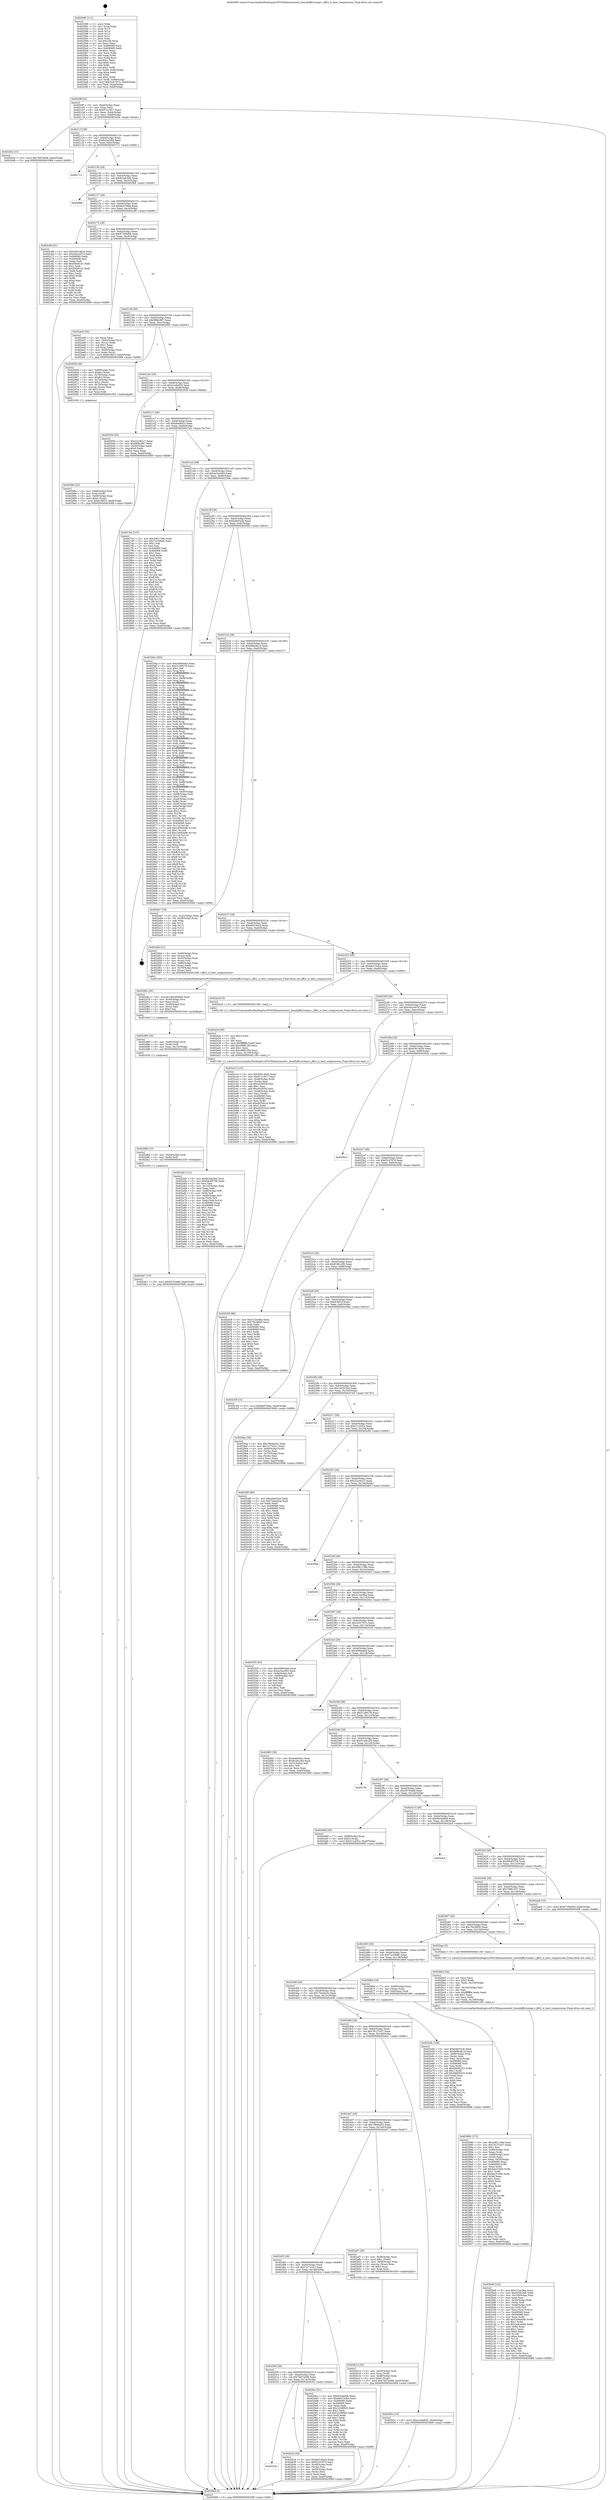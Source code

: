 digraph "0x402090" {
  label = "0x402090 (/mnt/c/Users/mathe/Desktop/tcc/POCII/binaries/extr_linuxfsjffs2compr.c_jffs2_is_best_compression_Final-ollvm.out::main(0))"
  labelloc = "t"
  node[shape=record]

  Entry [label="",width=0.3,height=0.3,shape=circle,fillcolor=black,style=filled]
  "0x4020ff" [label="{
     0x4020ff [32]\l
     | [instrs]\l
     &nbsp;&nbsp;0x4020ff \<+6\>: mov -0xa0(%rbp),%eax\l
     &nbsp;&nbsp;0x402105 \<+2\>: mov %eax,%ecx\l
     &nbsp;&nbsp;0x402107 \<+6\>: sub $0x871c3f17,%ecx\l
     &nbsp;&nbsp;0x40210d \<+6\>: mov %eax,-0xb4(%rbp)\l
     &nbsp;&nbsp;0x402113 \<+6\>: mov %ecx,-0xb8(%rbp)\l
     &nbsp;&nbsp;0x402119 \<+6\>: je 0000000000402d3e \<main+0xcae\>\l
  }"]
  "0x402d3e" [label="{
     0x402d3e [15]\l
     | [instrs]\l
     &nbsp;&nbsp;0x402d3e \<+10\>: movl $0x7b67a006,-0xa0(%rbp)\l
     &nbsp;&nbsp;0x402d48 \<+5\>: jmp 0000000000403068 \<main+0xfd8\>\l
  }"]
  "0x40211f" [label="{
     0x40211f [28]\l
     | [instrs]\l
     &nbsp;&nbsp;0x40211f \<+5\>: jmp 0000000000402124 \<main+0x94\>\l
     &nbsp;&nbsp;0x402124 \<+6\>: mov -0xb4(%rbp),%eax\l
     &nbsp;&nbsp;0x40212a \<+5\>: sub $0x8c2ec284,%eax\l
     &nbsp;&nbsp;0x40212f \<+6\>: mov %eax,-0xbc(%rbp)\l
     &nbsp;&nbsp;0x402135 \<+6\>: je 0000000000402711 \<main+0x681\>\l
  }"]
  Exit [label="",width=0.3,height=0.3,shape=circle,fillcolor=black,style=filled,peripheries=2]
  "0x402711" [label="{
     0x402711\l
  }", style=dashed]
  "0x40213b" [label="{
     0x40213b [28]\l
     | [instrs]\l
     &nbsp;&nbsp;0x40213b \<+5\>: jmp 0000000000402140 \<main+0xb0\>\l
     &nbsp;&nbsp;0x402140 \<+6\>: mov -0xb4(%rbp),%eax\l
     &nbsp;&nbsp;0x402146 \<+5\>: sub $0x8c5ab3d4,%eax\l
     &nbsp;&nbsp;0x40214b \<+6\>: mov %eax,-0xc0(%rbp)\l
     &nbsp;&nbsp;0x402151 \<+6\>: je 0000000000402f68 \<main+0xed8\>\l
  }"]
  "0x402da7" [label="{
     0x402da7 [15]\l
     | [instrs]\l
     &nbsp;&nbsp;0x402da7 \<+10\>: movl $0x56793e6f,-0xa0(%rbp)\l
     &nbsp;&nbsp;0x402db1 \<+5\>: jmp 0000000000403068 \<main+0xfd8\>\l
  }"]
  "0x402f68" [label="{
     0x402f68\l
  }", style=dashed]
  "0x402157" [label="{
     0x402157 [28]\l
     | [instrs]\l
     &nbsp;&nbsp;0x402157 \<+5\>: jmp 000000000040215c \<main+0xcc\>\l
     &nbsp;&nbsp;0x40215c \<+6\>: mov -0xb4(%rbp),%eax\l
     &nbsp;&nbsp;0x402162 \<+5\>: sub $0x8e970fda,%eax\l
     &nbsp;&nbsp;0x402167 \<+6\>: mov %eax,-0xc4(%rbp)\l
     &nbsp;&nbsp;0x40216d \<+6\>: je 0000000000402c68 \<main+0xbd8\>\l
  }"]
  "0x402d9b" [label="{
     0x402d9b [12]\l
     | [instrs]\l
     &nbsp;&nbsp;0x402d9b \<+4\>: mov -0x50(%rbp),%rdi\l
     &nbsp;&nbsp;0x402d9f \<+3\>: mov (%rdi),%rdi\l
     &nbsp;&nbsp;0x402da2 \<+5\>: call 0000000000401030 \<free@plt\>\l
     | [calls]\l
     &nbsp;&nbsp;0x401030 \{1\} (unknown)\l
  }"]
  "0x402c68" [label="{
     0x402c68 [91]\l
     | [instrs]\l
     &nbsp;&nbsp;0x402c68 \<+5\>: mov $0xd3614b34,%eax\l
     &nbsp;&nbsp;0x402c6d \<+5\>: mov $0xc6a1d47d,%ecx\l
     &nbsp;&nbsp;0x402c72 \<+7\>: mov 0x406060,%edx\l
     &nbsp;&nbsp;0x402c79 \<+7\>: mov 0x406068,%esi\l
     &nbsp;&nbsp;0x402c80 \<+2\>: mov %edx,%edi\l
     &nbsp;&nbsp;0x402c82 \<+6\>: add $0xf39a8141,%edi\l
     &nbsp;&nbsp;0x402c88 \<+3\>: sub $0x1,%edi\l
     &nbsp;&nbsp;0x402c8b \<+6\>: sub $0xf39a8141,%edi\l
     &nbsp;&nbsp;0x402c91 \<+3\>: imul %edi,%edx\l
     &nbsp;&nbsp;0x402c94 \<+3\>: and $0x1,%edx\l
     &nbsp;&nbsp;0x402c97 \<+3\>: cmp $0x0,%edx\l
     &nbsp;&nbsp;0x402c9a \<+4\>: sete %r8b\l
     &nbsp;&nbsp;0x402c9e \<+3\>: cmp $0xa,%esi\l
     &nbsp;&nbsp;0x402ca1 \<+4\>: setl %r9b\l
     &nbsp;&nbsp;0x402ca5 \<+3\>: mov %r8b,%r10b\l
     &nbsp;&nbsp;0x402ca8 \<+3\>: and %r9b,%r10b\l
     &nbsp;&nbsp;0x402cab \<+3\>: xor %r9b,%r8b\l
     &nbsp;&nbsp;0x402cae \<+3\>: or %r8b,%r10b\l
     &nbsp;&nbsp;0x402cb1 \<+4\>: test $0x1,%r10b\l
     &nbsp;&nbsp;0x402cb5 \<+3\>: cmovne %ecx,%eax\l
     &nbsp;&nbsp;0x402cb8 \<+6\>: mov %eax,-0xa0(%rbp)\l
     &nbsp;&nbsp;0x402cbe \<+5\>: jmp 0000000000403068 \<main+0xfd8\>\l
  }"]
  "0x402173" [label="{
     0x402173 [28]\l
     | [instrs]\l
     &nbsp;&nbsp;0x402173 \<+5\>: jmp 0000000000402178 \<main+0xe8\>\l
     &nbsp;&nbsp;0x402178 \<+6\>: mov -0xb4(%rbp),%eax\l
     &nbsp;&nbsp;0x40217e \<+5\>: sub $0x97358d56,%eax\l
     &nbsp;&nbsp;0x402183 \<+6\>: mov %eax,-0xc8(%rbp)\l
     &nbsp;&nbsp;0x402189 \<+6\>: je 0000000000402ad5 \<main+0xa45\>\l
  }"]
  "0x402d89" [label="{
     0x402d89 [18]\l
     | [instrs]\l
     &nbsp;&nbsp;0x402d89 \<+4\>: mov -0x68(%rbp),%rdi\l
     &nbsp;&nbsp;0x402d8d \<+3\>: mov (%rdi),%rdi\l
     &nbsp;&nbsp;0x402d90 \<+6\>: mov %eax,-0x15c(%rbp)\l
     &nbsp;&nbsp;0x402d96 \<+5\>: call 0000000000401030 \<free@plt\>\l
     | [calls]\l
     &nbsp;&nbsp;0x401030 \{1\} (unknown)\l
  }"]
  "0x402ad5" [label="{
     0x402ad5 [34]\l
     | [instrs]\l
     &nbsp;&nbsp;0x402ad5 \<+2\>: xor %eax,%eax\l
     &nbsp;&nbsp;0x402ad7 \<+4\>: mov -0x60(%rbp),%rcx\l
     &nbsp;&nbsp;0x402adb \<+2\>: mov (%rcx),%edx\l
     &nbsp;&nbsp;0x402add \<+3\>: sub $0x1,%eax\l
     &nbsp;&nbsp;0x402ae0 \<+2\>: sub %eax,%edx\l
     &nbsp;&nbsp;0x402ae2 \<+4\>: mov -0x60(%rbp),%rcx\l
     &nbsp;&nbsp;0x402ae6 \<+2\>: mov %edx,(%rcx)\l
     &nbsp;&nbsp;0x402ae8 \<+10\>: movl $0xfc3901f,-0xa0(%rbp)\l
     &nbsp;&nbsp;0x402af2 \<+5\>: jmp 0000000000403068 \<main+0xfd8\>\l
  }"]
  "0x40218f" [label="{
     0x40218f [28]\l
     | [instrs]\l
     &nbsp;&nbsp;0x40218f \<+5\>: jmp 0000000000402194 \<main+0x104\>\l
     &nbsp;&nbsp;0x402194 \<+6\>: mov -0xb4(%rbp),%eax\l
     &nbsp;&nbsp;0x40219a \<+5\>: sub $0x98fec987,%eax\l
     &nbsp;&nbsp;0x40219f \<+6\>: mov %eax,-0xcc(%rbp)\l
     &nbsp;&nbsp;0x4021a5 \<+6\>: je 0000000000402959 \<main+0x8c9\>\l
  }"]
  "0x402d6c" [label="{
     0x402d6c [29]\l
     | [instrs]\l
     &nbsp;&nbsp;0x402d6c \<+10\>: movabs $0x4040b6,%rdi\l
     &nbsp;&nbsp;0x402d76 \<+4\>: mov -0x40(%rbp),%rsi\l
     &nbsp;&nbsp;0x402d7a \<+2\>: mov %eax,(%rsi)\l
     &nbsp;&nbsp;0x402d7c \<+4\>: mov -0x40(%rbp),%rsi\l
     &nbsp;&nbsp;0x402d80 \<+2\>: mov (%rsi),%esi\l
     &nbsp;&nbsp;0x402d82 \<+2\>: mov $0x0,%al\l
     &nbsp;&nbsp;0x402d84 \<+5\>: call 0000000000401040 \<printf@plt\>\l
     | [calls]\l
     &nbsp;&nbsp;0x401040 \{1\} (unknown)\l
  }"]
  "0x402959" [label="{
     0x402959 [49]\l
     | [instrs]\l
     &nbsp;&nbsp;0x402959 \<+4\>: mov -0x80(%rbp),%rax\l
     &nbsp;&nbsp;0x40295d \<+6\>: movl $0x64,(%rax)\l
     &nbsp;&nbsp;0x402963 \<+4\>: mov -0x78(%rbp),%rax\l
     &nbsp;&nbsp;0x402967 \<+6\>: movl $0x64,(%rax)\l
     &nbsp;&nbsp;0x40296d \<+4\>: mov -0x70(%rbp),%rax\l
     &nbsp;&nbsp;0x402971 \<+6\>: movl $0x1,(%rax)\l
     &nbsp;&nbsp;0x402977 \<+4\>: mov -0x70(%rbp),%rax\l
     &nbsp;&nbsp;0x40297b \<+3\>: movslq (%rax),%rax\l
     &nbsp;&nbsp;0x40297e \<+4\>: shl $0x2,%rax\l
     &nbsp;&nbsp;0x402982 \<+3\>: mov %rax,%rdi\l
     &nbsp;&nbsp;0x402985 \<+5\>: call 0000000000401050 \<malloc@plt\>\l
     | [calls]\l
     &nbsp;&nbsp;0x401050 \{1\} (unknown)\l
  }"]
  "0x4021ab" [label="{
     0x4021ab [28]\l
     | [instrs]\l
     &nbsp;&nbsp;0x4021ab \<+5\>: jmp 00000000004021b0 \<main+0x120\>\l
     &nbsp;&nbsp;0x4021b0 \<+6\>: mov -0xb4(%rbp),%eax\l
     &nbsp;&nbsp;0x4021b6 \<+5\>: sub $0xa1a4a835,%eax\l
     &nbsp;&nbsp;0x4021bb \<+6\>: mov %eax,-0xd0(%rbp)\l
     &nbsp;&nbsp;0x4021c1 \<+6\>: je 000000000040293b \<main+0x8ab\>\l
  }"]
  "0x402bdf" [label="{
     0x402bdf [122]\l
     | [instrs]\l
     &nbsp;&nbsp;0x402bdf \<+5\>: mov $0x312ec9ba,%ecx\l
     &nbsp;&nbsp;0x402be4 \<+5\>: mov $0xf338c206,%edx\l
     &nbsp;&nbsp;0x402be9 \<+6\>: mov -0x158(%rbp),%esi\l
     &nbsp;&nbsp;0x402bef \<+3\>: imul %eax,%esi\l
     &nbsp;&nbsp;0x402bf2 \<+4\>: mov -0x50(%rbp),%rdi\l
     &nbsp;&nbsp;0x402bf6 \<+3\>: mov (%rdi),%rdi\l
     &nbsp;&nbsp;0x402bf9 \<+4\>: mov -0x48(%rbp),%r8\l
     &nbsp;&nbsp;0x402bfd \<+3\>: movslq (%r8),%r8\l
     &nbsp;&nbsp;0x402c00 \<+4\>: mov %esi,(%rdi,%r8,4)\l
     &nbsp;&nbsp;0x402c04 \<+7\>: mov 0x406060,%eax\l
     &nbsp;&nbsp;0x402c0b \<+7\>: mov 0x406068,%esi\l
     &nbsp;&nbsp;0x402c12 \<+3\>: mov %eax,%r9d\l
     &nbsp;&nbsp;0x402c15 \<+7\>: add $0x2e9ce040,%r9d\l
     &nbsp;&nbsp;0x402c1c \<+4\>: sub $0x1,%r9d\l
     &nbsp;&nbsp;0x402c20 \<+7\>: sub $0x2e9ce040,%r9d\l
     &nbsp;&nbsp;0x402c27 \<+4\>: imul %r9d,%eax\l
     &nbsp;&nbsp;0x402c2b \<+3\>: and $0x1,%eax\l
     &nbsp;&nbsp;0x402c2e \<+3\>: cmp $0x0,%eax\l
     &nbsp;&nbsp;0x402c31 \<+4\>: sete %r10b\l
     &nbsp;&nbsp;0x402c35 \<+3\>: cmp $0xa,%esi\l
     &nbsp;&nbsp;0x402c38 \<+4\>: setl %r11b\l
     &nbsp;&nbsp;0x402c3c \<+3\>: mov %r10b,%bl\l
     &nbsp;&nbsp;0x402c3f \<+3\>: and %r11b,%bl\l
     &nbsp;&nbsp;0x402c42 \<+3\>: xor %r11b,%r10b\l
     &nbsp;&nbsp;0x402c45 \<+3\>: or %r10b,%bl\l
     &nbsp;&nbsp;0x402c48 \<+3\>: test $0x1,%bl\l
     &nbsp;&nbsp;0x402c4b \<+3\>: cmovne %edx,%ecx\l
     &nbsp;&nbsp;0x402c4e \<+6\>: mov %ecx,-0xa0(%rbp)\l
     &nbsp;&nbsp;0x402c54 \<+5\>: jmp 0000000000403068 \<main+0xfd8\>\l
  }"]
  "0x40293b" [label="{
     0x40293b [30]\l
     | [instrs]\l
     &nbsp;&nbsp;0x40293b \<+5\>: mov $0x22a361c7,%eax\l
     &nbsp;&nbsp;0x402940 \<+5\>: mov $0x98fec987,%ecx\l
     &nbsp;&nbsp;0x402945 \<+3\>: mov -0x30(%rbp),%edx\l
     &nbsp;&nbsp;0x402948 \<+3\>: cmp $0x0,%edx\l
     &nbsp;&nbsp;0x40294b \<+3\>: cmove %ecx,%eax\l
     &nbsp;&nbsp;0x40294e \<+6\>: mov %eax,-0xa0(%rbp)\l
     &nbsp;&nbsp;0x402954 \<+5\>: jmp 0000000000403068 \<main+0xfd8\>\l
  }"]
  "0x4021c7" [label="{
     0x4021c7 [28]\l
     | [instrs]\l
     &nbsp;&nbsp;0x4021c7 \<+5\>: jmp 00000000004021cc \<main+0x13c\>\l
     &nbsp;&nbsp;0x4021cc \<+6\>: mov -0xb4(%rbp),%eax\l
     &nbsp;&nbsp;0x4021d2 \<+5\>: sub $0xabef442c,%eax\l
     &nbsp;&nbsp;0x4021d7 \<+6\>: mov %eax,-0xd4(%rbp)\l
     &nbsp;&nbsp;0x4021dd \<+6\>: je 00000000004027e4 \<main+0x754\>\l
  }"]
  "0x402bb3" [label="{
     0x402bb3 [44]\l
     | [instrs]\l
     &nbsp;&nbsp;0x402bb3 \<+2\>: xor %ecx,%ecx\l
     &nbsp;&nbsp;0x402bb5 \<+5\>: mov $0x2,%edx\l
     &nbsp;&nbsp;0x402bba \<+6\>: mov %edx,-0x154(%rbp)\l
     &nbsp;&nbsp;0x402bc0 \<+1\>: cltd\l
     &nbsp;&nbsp;0x402bc1 \<+6\>: mov -0x154(%rbp),%esi\l
     &nbsp;&nbsp;0x402bc7 \<+2\>: idiv %esi\l
     &nbsp;&nbsp;0x402bc9 \<+6\>: imul $0xfffffffe,%edx,%edx\l
     &nbsp;&nbsp;0x402bcf \<+3\>: sub $0x1,%ecx\l
     &nbsp;&nbsp;0x402bd2 \<+2\>: sub %ecx,%edx\l
     &nbsp;&nbsp;0x402bd4 \<+6\>: mov %edx,-0x158(%rbp)\l
     &nbsp;&nbsp;0x402bda \<+5\>: call 0000000000401160 \<next_i\>\l
     | [calls]\l
     &nbsp;&nbsp;0x401160 \{1\} (/mnt/c/Users/mathe/Desktop/tcc/POCII/binaries/extr_linuxfsjffs2compr.c_jffs2_is_best_compression_Final-ollvm.out::next_i)\l
  }"]
  "0x4027e4" [label="{
     0x4027e4 [137]\l
     | [instrs]\l
     &nbsp;&nbsp;0x4027e4 \<+5\>: mov $0x2981138e,%eax\l
     &nbsp;&nbsp;0x4027e9 \<+5\>: mov $0x72c55b8c,%ecx\l
     &nbsp;&nbsp;0x4027ee \<+2\>: mov $0x1,%dl\l
     &nbsp;&nbsp;0x4027f0 \<+2\>: xor %esi,%esi\l
     &nbsp;&nbsp;0x4027f2 \<+7\>: mov 0x406060,%edi\l
     &nbsp;&nbsp;0x4027f9 \<+8\>: mov 0x406068,%r8d\l
     &nbsp;&nbsp;0x402801 \<+3\>: sub $0x1,%esi\l
     &nbsp;&nbsp;0x402804 \<+3\>: mov %edi,%r9d\l
     &nbsp;&nbsp;0x402807 \<+3\>: add %esi,%r9d\l
     &nbsp;&nbsp;0x40280a \<+4\>: imul %r9d,%edi\l
     &nbsp;&nbsp;0x40280e \<+3\>: and $0x1,%edi\l
     &nbsp;&nbsp;0x402811 \<+3\>: cmp $0x0,%edi\l
     &nbsp;&nbsp;0x402814 \<+4\>: sete %r10b\l
     &nbsp;&nbsp;0x402818 \<+4\>: cmp $0xa,%r8d\l
     &nbsp;&nbsp;0x40281c \<+4\>: setl %r11b\l
     &nbsp;&nbsp;0x402820 \<+3\>: mov %r10b,%bl\l
     &nbsp;&nbsp;0x402823 \<+3\>: xor $0xff,%bl\l
     &nbsp;&nbsp;0x402826 \<+3\>: mov %r11b,%r14b\l
     &nbsp;&nbsp;0x402829 \<+4\>: xor $0xff,%r14b\l
     &nbsp;&nbsp;0x40282d \<+3\>: xor $0x1,%dl\l
     &nbsp;&nbsp;0x402830 \<+3\>: mov %bl,%r15b\l
     &nbsp;&nbsp;0x402833 \<+4\>: and $0xff,%r15b\l
     &nbsp;&nbsp;0x402837 \<+3\>: and %dl,%r10b\l
     &nbsp;&nbsp;0x40283a \<+3\>: mov %r14b,%r12b\l
     &nbsp;&nbsp;0x40283d \<+4\>: and $0xff,%r12b\l
     &nbsp;&nbsp;0x402841 \<+3\>: and %dl,%r11b\l
     &nbsp;&nbsp;0x402844 \<+3\>: or %r10b,%r15b\l
     &nbsp;&nbsp;0x402847 \<+3\>: or %r11b,%r12b\l
     &nbsp;&nbsp;0x40284a \<+3\>: xor %r12b,%r15b\l
     &nbsp;&nbsp;0x40284d \<+3\>: or %r14b,%bl\l
     &nbsp;&nbsp;0x402850 \<+3\>: xor $0xff,%bl\l
     &nbsp;&nbsp;0x402853 \<+3\>: or $0x1,%dl\l
     &nbsp;&nbsp;0x402856 \<+2\>: and %dl,%bl\l
     &nbsp;&nbsp;0x402858 \<+3\>: or %bl,%r15b\l
     &nbsp;&nbsp;0x40285b \<+4\>: test $0x1,%r15b\l
     &nbsp;&nbsp;0x40285f \<+3\>: cmovne %ecx,%eax\l
     &nbsp;&nbsp;0x402862 \<+6\>: mov %eax,-0xa0(%rbp)\l
     &nbsp;&nbsp;0x402868 \<+5\>: jmp 0000000000403068 \<main+0xfd8\>\l
  }"]
  "0x4021e3" [label="{
     0x4021e3 [28]\l
     | [instrs]\l
     &nbsp;&nbsp;0x4021e3 \<+5\>: jmp 00000000004021e8 \<main+0x158\>\l
     &nbsp;&nbsp;0x4021e8 \<+6\>: mov -0xb4(%rbp),%eax\l
     &nbsp;&nbsp;0x4021ee \<+5\>: sub $0xac5ac064,%eax\l
     &nbsp;&nbsp;0x4021f3 \<+6\>: mov %eax,-0xd8(%rbp)\l
     &nbsp;&nbsp;0x4021f9 \<+6\>: je 000000000040256a \<main+0x4da\>\l
  }"]
  "0x40252b" [label="{
     0x40252b\l
  }", style=dashed]
  "0x40256a" [label="{
     0x40256a [393]\l
     | [instrs]\l
     &nbsp;&nbsp;0x40256a \<+5\>: mov $0x4090eded,%eax\l
     &nbsp;&nbsp;0x40256f \<+5\>: mov $0x513f9178,%ecx\l
     &nbsp;&nbsp;0x402574 \<+2\>: mov $0x1,%dl\l
     &nbsp;&nbsp;0x402576 \<+3\>: mov %rsp,%rsi\l
     &nbsp;&nbsp;0x402579 \<+4\>: add $0xfffffffffffffff0,%rsi\l
     &nbsp;&nbsp;0x40257d \<+3\>: mov %rsi,%rsp\l
     &nbsp;&nbsp;0x402580 \<+7\>: mov %rsi,-0x98(%rbp)\l
     &nbsp;&nbsp;0x402587 \<+3\>: mov %rsp,%rsi\l
     &nbsp;&nbsp;0x40258a \<+4\>: add $0xfffffffffffffff0,%rsi\l
     &nbsp;&nbsp;0x40258e \<+3\>: mov %rsi,%rsp\l
     &nbsp;&nbsp;0x402591 \<+3\>: mov %rsp,%rdi\l
     &nbsp;&nbsp;0x402594 \<+4\>: add $0xfffffffffffffff0,%rdi\l
     &nbsp;&nbsp;0x402598 \<+3\>: mov %rdi,%rsp\l
     &nbsp;&nbsp;0x40259b \<+7\>: mov %rdi,-0x90(%rbp)\l
     &nbsp;&nbsp;0x4025a2 \<+3\>: mov %rsp,%rdi\l
     &nbsp;&nbsp;0x4025a5 \<+4\>: add $0xfffffffffffffff0,%rdi\l
     &nbsp;&nbsp;0x4025a9 \<+3\>: mov %rdi,%rsp\l
     &nbsp;&nbsp;0x4025ac \<+7\>: mov %rdi,-0x88(%rbp)\l
     &nbsp;&nbsp;0x4025b3 \<+3\>: mov %rsp,%rdi\l
     &nbsp;&nbsp;0x4025b6 \<+4\>: add $0xfffffffffffffff0,%rdi\l
     &nbsp;&nbsp;0x4025ba \<+3\>: mov %rdi,%rsp\l
     &nbsp;&nbsp;0x4025bd \<+4\>: mov %rdi,-0x80(%rbp)\l
     &nbsp;&nbsp;0x4025c1 \<+3\>: mov %rsp,%rdi\l
     &nbsp;&nbsp;0x4025c4 \<+4\>: add $0xfffffffffffffff0,%rdi\l
     &nbsp;&nbsp;0x4025c8 \<+3\>: mov %rdi,%rsp\l
     &nbsp;&nbsp;0x4025cb \<+4\>: mov %rdi,-0x78(%rbp)\l
     &nbsp;&nbsp;0x4025cf \<+3\>: mov %rsp,%rdi\l
     &nbsp;&nbsp;0x4025d2 \<+4\>: add $0xfffffffffffffff0,%rdi\l
     &nbsp;&nbsp;0x4025d6 \<+3\>: mov %rdi,%rsp\l
     &nbsp;&nbsp;0x4025d9 \<+4\>: mov %rdi,-0x70(%rbp)\l
     &nbsp;&nbsp;0x4025dd \<+3\>: mov %rsp,%rdi\l
     &nbsp;&nbsp;0x4025e0 \<+4\>: add $0xfffffffffffffff0,%rdi\l
     &nbsp;&nbsp;0x4025e4 \<+3\>: mov %rdi,%rsp\l
     &nbsp;&nbsp;0x4025e7 \<+4\>: mov %rdi,-0x68(%rbp)\l
     &nbsp;&nbsp;0x4025eb \<+3\>: mov %rsp,%rdi\l
     &nbsp;&nbsp;0x4025ee \<+4\>: add $0xfffffffffffffff0,%rdi\l
     &nbsp;&nbsp;0x4025f2 \<+3\>: mov %rdi,%rsp\l
     &nbsp;&nbsp;0x4025f5 \<+4\>: mov %rdi,-0x60(%rbp)\l
     &nbsp;&nbsp;0x4025f9 \<+3\>: mov %rsp,%rdi\l
     &nbsp;&nbsp;0x4025fc \<+4\>: add $0xfffffffffffffff0,%rdi\l
     &nbsp;&nbsp;0x402600 \<+3\>: mov %rdi,%rsp\l
     &nbsp;&nbsp;0x402603 \<+4\>: mov %rdi,-0x58(%rbp)\l
     &nbsp;&nbsp;0x402607 \<+3\>: mov %rsp,%rdi\l
     &nbsp;&nbsp;0x40260a \<+4\>: add $0xfffffffffffffff0,%rdi\l
     &nbsp;&nbsp;0x40260e \<+3\>: mov %rdi,%rsp\l
     &nbsp;&nbsp;0x402611 \<+4\>: mov %rdi,-0x50(%rbp)\l
     &nbsp;&nbsp;0x402615 \<+3\>: mov %rsp,%rdi\l
     &nbsp;&nbsp;0x402618 \<+4\>: add $0xfffffffffffffff0,%rdi\l
     &nbsp;&nbsp;0x40261c \<+3\>: mov %rdi,%rsp\l
     &nbsp;&nbsp;0x40261f \<+4\>: mov %rdi,-0x48(%rbp)\l
     &nbsp;&nbsp;0x402623 \<+3\>: mov %rsp,%rdi\l
     &nbsp;&nbsp;0x402626 \<+4\>: add $0xfffffffffffffff0,%rdi\l
     &nbsp;&nbsp;0x40262a \<+3\>: mov %rdi,%rsp\l
     &nbsp;&nbsp;0x40262d \<+4\>: mov %rdi,-0x40(%rbp)\l
     &nbsp;&nbsp;0x402631 \<+7\>: mov -0x98(%rbp),%rdi\l
     &nbsp;&nbsp;0x402638 \<+6\>: movl $0x0,(%rdi)\l
     &nbsp;&nbsp;0x40263e \<+7\>: mov -0xa4(%rbp),%r8d\l
     &nbsp;&nbsp;0x402645 \<+3\>: mov %r8d,(%rsi)\l
     &nbsp;&nbsp;0x402648 \<+7\>: mov -0x90(%rbp),%rdi\l
     &nbsp;&nbsp;0x40264f \<+7\>: mov -0xb0(%rbp),%r9\l
     &nbsp;&nbsp;0x402656 \<+3\>: mov %r9,(%rdi)\l
     &nbsp;&nbsp;0x402659 \<+3\>: cmpl $0x2,(%rsi)\l
     &nbsp;&nbsp;0x40265c \<+4\>: setne %r10b\l
     &nbsp;&nbsp;0x402660 \<+4\>: and $0x1,%r10b\l
     &nbsp;&nbsp;0x402664 \<+4\>: mov %r10b,-0x31(%rbp)\l
     &nbsp;&nbsp;0x402668 \<+8\>: mov 0x406060,%r11d\l
     &nbsp;&nbsp;0x402670 \<+7\>: mov 0x406068,%ebx\l
     &nbsp;&nbsp;0x402677 \<+3\>: mov %r11d,%r14d\l
     &nbsp;&nbsp;0x40267a \<+7\>: add $0x1d092b96,%r14d\l
     &nbsp;&nbsp;0x402681 \<+4\>: sub $0x1,%r14d\l
     &nbsp;&nbsp;0x402685 \<+7\>: sub $0x1d092b96,%r14d\l
     &nbsp;&nbsp;0x40268c \<+4\>: imul %r14d,%r11d\l
     &nbsp;&nbsp;0x402690 \<+4\>: and $0x1,%r11d\l
     &nbsp;&nbsp;0x402694 \<+4\>: cmp $0x0,%r11d\l
     &nbsp;&nbsp;0x402698 \<+4\>: sete %r10b\l
     &nbsp;&nbsp;0x40269c \<+3\>: cmp $0xa,%ebx\l
     &nbsp;&nbsp;0x40269f \<+4\>: setl %r15b\l
     &nbsp;&nbsp;0x4026a3 \<+3\>: mov %r10b,%r12b\l
     &nbsp;&nbsp;0x4026a6 \<+4\>: xor $0xff,%r12b\l
     &nbsp;&nbsp;0x4026aa \<+3\>: mov %r15b,%r13b\l
     &nbsp;&nbsp;0x4026ad \<+4\>: xor $0xff,%r13b\l
     &nbsp;&nbsp;0x4026b1 \<+3\>: xor $0x1,%dl\l
     &nbsp;&nbsp;0x4026b4 \<+3\>: mov %r12b,%sil\l
     &nbsp;&nbsp;0x4026b7 \<+4\>: and $0xff,%sil\l
     &nbsp;&nbsp;0x4026bb \<+3\>: and %dl,%r10b\l
     &nbsp;&nbsp;0x4026be \<+3\>: mov %r13b,%dil\l
     &nbsp;&nbsp;0x4026c1 \<+4\>: and $0xff,%dil\l
     &nbsp;&nbsp;0x4026c5 \<+3\>: and %dl,%r15b\l
     &nbsp;&nbsp;0x4026c8 \<+3\>: or %r10b,%sil\l
     &nbsp;&nbsp;0x4026cb \<+3\>: or %r15b,%dil\l
     &nbsp;&nbsp;0x4026ce \<+3\>: xor %dil,%sil\l
     &nbsp;&nbsp;0x4026d1 \<+3\>: or %r13b,%r12b\l
     &nbsp;&nbsp;0x4026d4 \<+4\>: xor $0xff,%r12b\l
     &nbsp;&nbsp;0x4026d8 \<+3\>: or $0x1,%dl\l
     &nbsp;&nbsp;0x4026db \<+3\>: and %dl,%r12b\l
     &nbsp;&nbsp;0x4026de \<+3\>: or %r12b,%sil\l
     &nbsp;&nbsp;0x4026e1 \<+4\>: test $0x1,%sil\l
     &nbsp;&nbsp;0x4026e5 \<+3\>: cmovne %ecx,%eax\l
     &nbsp;&nbsp;0x4026e8 \<+6\>: mov %eax,-0xa0(%rbp)\l
     &nbsp;&nbsp;0x4026ee \<+5\>: jmp 0000000000403068 \<main+0xfd8\>\l
  }"]
  "0x4021ff" [label="{
     0x4021ff [28]\l
     | [instrs]\l
     &nbsp;&nbsp;0x4021ff \<+5\>: jmp 0000000000402204 \<main+0x174\>\l
     &nbsp;&nbsp;0x402204 \<+6\>: mov -0xb4(%rbp),%eax\l
     &nbsp;&nbsp;0x40220a \<+5\>: sub $0xb4fe52cb,%eax\l
     &nbsp;&nbsp;0x40220f \<+6\>: mov %eax,-0xdc(%rbp)\l
     &nbsp;&nbsp;0x402215 \<+6\>: je 0000000000403050 \<main+0xfc0\>\l
  }"]
  "0x402b34" [label="{
     0x402b34 [36]\l
     | [instrs]\l
     &nbsp;&nbsp;0x402b34 \<+5\>: mov $0xb9319a2d,%eax\l
     &nbsp;&nbsp;0x402b39 \<+5\>: mov $0xf224787d,%ecx\l
     &nbsp;&nbsp;0x402b3e \<+4\>: mov -0x48(%rbp),%rdx\l
     &nbsp;&nbsp;0x402b42 \<+2\>: mov (%rdx),%esi\l
     &nbsp;&nbsp;0x402b44 \<+4\>: mov -0x58(%rbp),%rdx\l
     &nbsp;&nbsp;0x402b48 \<+2\>: cmp (%rdx),%esi\l
     &nbsp;&nbsp;0x402b4a \<+3\>: cmovl %ecx,%eax\l
     &nbsp;&nbsp;0x402b4d \<+6\>: mov %eax,-0xa0(%rbp)\l
     &nbsp;&nbsp;0x402b53 \<+5\>: jmp 0000000000403068 \<main+0xfd8\>\l
  }"]
  "0x403050" [label="{
     0x403050\l
  }", style=dashed]
  "0x40221b" [label="{
     0x40221b [28]\l
     | [instrs]\l
     &nbsp;&nbsp;0x40221b \<+5\>: jmp 0000000000402220 \<main+0x190\>\l
     &nbsp;&nbsp;0x402220 \<+6\>: mov -0xb4(%rbp),%eax\l
     &nbsp;&nbsp;0x402226 \<+5\>: sub $0xb68e4b14,%eax\l
     &nbsp;&nbsp;0x40222b \<+6\>: mov %eax,-0xe0(%rbp)\l
     &nbsp;&nbsp;0x402231 \<+6\>: je 0000000000402eb7 \<main+0xe27\>\l
  }"]
  "0x402b14" [label="{
     0x402b14 [32]\l
     | [instrs]\l
     &nbsp;&nbsp;0x402b14 \<+4\>: mov -0x50(%rbp),%rdi\l
     &nbsp;&nbsp;0x402b18 \<+3\>: mov %rax,(%rdi)\l
     &nbsp;&nbsp;0x402b1b \<+4\>: mov -0x48(%rbp),%rax\l
     &nbsp;&nbsp;0x402b1f \<+6\>: movl $0x0,(%rax)\l
     &nbsp;&nbsp;0x402b25 \<+10\>: movl $0x7b67a006,-0xa0(%rbp)\l
     &nbsp;&nbsp;0x402b2f \<+5\>: jmp 0000000000403068 \<main+0xfd8\>\l
  }"]
  "0x402eb7" [label="{
     0x402eb7 [18]\l
     | [instrs]\l
     &nbsp;&nbsp;0x402eb7 \<+3\>: mov -0x2c(%rbp),%eax\l
     &nbsp;&nbsp;0x402eba \<+4\>: lea -0x28(%rbp),%rsp\l
     &nbsp;&nbsp;0x402ebe \<+1\>: pop %rbx\l
     &nbsp;&nbsp;0x402ebf \<+2\>: pop %r12\l
     &nbsp;&nbsp;0x402ec1 \<+2\>: pop %r13\l
     &nbsp;&nbsp;0x402ec3 \<+2\>: pop %r14\l
     &nbsp;&nbsp;0x402ec5 \<+2\>: pop %r15\l
     &nbsp;&nbsp;0x402ec7 \<+1\>: pop %rbp\l
     &nbsp;&nbsp;0x402ec8 \<+1\>: ret\l
  }"]
  "0x402237" [label="{
     0x402237 [28]\l
     | [instrs]\l
     &nbsp;&nbsp;0x402237 \<+5\>: jmp 000000000040223c \<main+0x1ac\>\l
     &nbsp;&nbsp;0x40223c \<+6\>: mov -0xb4(%rbp),%eax\l
     &nbsp;&nbsp;0x402242 \<+5\>: sub $0xb9319a2d,%eax\l
     &nbsp;&nbsp;0x402247 \<+6\>: mov %eax,-0xe4(%rbp)\l
     &nbsp;&nbsp;0x40224d \<+6\>: je 0000000000402d4d \<main+0xcbd\>\l
  }"]
  "0x402a56" [label="{
     0x402a56 [112]\l
     | [instrs]\l
     &nbsp;&nbsp;0x402a56 \<+5\>: mov $0x8c5ab3d4,%ecx\l
     &nbsp;&nbsp;0x402a5b \<+5\>: mov $0x68c85758,%edx\l
     &nbsp;&nbsp;0x402a60 \<+2\>: xor %esi,%esi\l
     &nbsp;&nbsp;0x402a62 \<+6\>: mov -0x150(%rbp),%edi\l
     &nbsp;&nbsp;0x402a68 \<+3\>: imul %eax,%edi\l
     &nbsp;&nbsp;0x402a6b \<+4\>: mov -0x68(%rbp),%r8\l
     &nbsp;&nbsp;0x402a6f \<+3\>: mov (%r8),%r8\l
     &nbsp;&nbsp;0x402a72 \<+4\>: mov -0x60(%rbp),%r9\l
     &nbsp;&nbsp;0x402a76 \<+3\>: movslq (%r9),%r9\l
     &nbsp;&nbsp;0x402a79 \<+4\>: mov %edi,(%r8,%r9,4)\l
     &nbsp;&nbsp;0x402a7d \<+7\>: mov 0x406060,%eax\l
     &nbsp;&nbsp;0x402a84 \<+7\>: mov 0x406068,%edi\l
     &nbsp;&nbsp;0x402a8b \<+3\>: sub $0x1,%esi\l
     &nbsp;&nbsp;0x402a8e \<+3\>: mov %eax,%r10d\l
     &nbsp;&nbsp;0x402a91 \<+3\>: add %esi,%r10d\l
     &nbsp;&nbsp;0x402a94 \<+4\>: imul %r10d,%eax\l
     &nbsp;&nbsp;0x402a98 \<+3\>: and $0x1,%eax\l
     &nbsp;&nbsp;0x402a9b \<+3\>: cmp $0x0,%eax\l
     &nbsp;&nbsp;0x402a9e \<+4\>: sete %r11b\l
     &nbsp;&nbsp;0x402aa2 \<+3\>: cmp $0xa,%edi\l
     &nbsp;&nbsp;0x402aa5 \<+3\>: setl %bl\l
     &nbsp;&nbsp;0x402aa8 \<+3\>: mov %r11b,%r14b\l
     &nbsp;&nbsp;0x402aab \<+3\>: and %bl,%r14b\l
     &nbsp;&nbsp;0x402aae \<+3\>: xor %bl,%r11b\l
     &nbsp;&nbsp;0x402ab1 \<+3\>: or %r11b,%r14b\l
     &nbsp;&nbsp;0x402ab4 \<+4\>: test $0x1,%r14b\l
     &nbsp;&nbsp;0x402ab8 \<+3\>: cmovne %edx,%ecx\l
     &nbsp;&nbsp;0x402abb \<+6\>: mov %ecx,-0xa0(%rbp)\l
     &nbsp;&nbsp;0x402ac1 \<+5\>: jmp 0000000000403068 \<main+0xfd8\>\l
  }"]
  "0x402d4d" [label="{
     0x402d4d [31]\l
     | [instrs]\l
     &nbsp;&nbsp;0x402d4d \<+4\>: mov -0x68(%rbp),%rax\l
     &nbsp;&nbsp;0x402d51 \<+3\>: mov (%rax),%rdi\l
     &nbsp;&nbsp;0x402d54 \<+4\>: mov -0x50(%rbp),%rax\l
     &nbsp;&nbsp;0x402d58 \<+3\>: mov (%rax),%rsi\l
     &nbsp;&nbsp;0x402d5b \<+4\>: mov -0x80(%rbp),%rax\l
     &nbsp;&nbsp;0x402d5f \<+2\>: mov (%rax),%edx\l
     &nbsp;&nbsp;0x402d61 \<+4\>: mov -0x78(%rbp),%rax\l
     &nbsp;&nbsp;0x402d65 \<+2\>: mov (%rax),%ecx\l
     &nbsp;&nbsp;0x402d67 \<+5\>: call 0000000000401400 \<jffs2_is_best_compression\>\l
     | [calls]\l
     &nbsp;&nbsp;0x401400 \{1\} (/mnt/c/Users/mathe/Desktop/tcc/POCII/binaries/extr_linuxfsjffs2compr.c_jffs2_is_best_compression_Final-ollvm.out::jffs2_is_best_compression)\l
  }"]
  "0x402253" [label="{
     0x402253 [28]\l
     | [instrs]\l
     &nbsp;&nbsp;0x402253 \<+5\>: jmp 0000000000402258 \<main+0x1c8\>\l
     &nbsp;&nbsp;0x402258 \<+6\>: mov -0xb4(%rbp),%eax\l
     &nbsp;&nbsp;0x40225e \<+5\>: sub $0xbb3152ba,%eax\l
     &nbsp;&nbsp;0x402263 \<+6\>: mov %eax,-0xe8(%rbp)\l
     &nbsp;&nbsp;0x402269 \<+6\>: je 0000000000402a29 \<main+0x999\>\l
  }"]
  "0x402a2e" [label="{
     0x402a2e [40]\l
     | [instrs]\l
     &nbsp;&nbsp;0x402a2e \<+5\>: mov $0x2,%ecx\l
     &nbsp;&nbsp;0x402a33 \<+1\>: cltd\l
     &nbsp;&nbsp;0x402a34 \<+2\>: idiv %ecx\l
     &nbsp;&nbsp;0x402a36 \<+6\>: imul $0xfffffffe,%edx,%ecx\l
     &nbsp;&nbsp;0x402a3c \<+6\>: add $0xe98812fd,%ecx\l
     &nbsp;&nbsp;0x402a42 \<+3\>: add $0x1,%ecx\l
     &nbsp;&nbsp;0x402a45 \<+6\>: sub $0xe98812fd,%ecx\l
     &nbsp;&nbsp;0x402a4b \<+6\>: mov %ecx,-0x150(%rbp)\l
     &nbsp;&nbsp;0x402a51 \<+5\>: call 0000000000401160 \<next_i\>\l
     | [calls]\l
     &nbsp;&nbsp;0x401160 \{1\} (/mnt/c/Users/mathe/Desktop/tcc/POCII/binaries/extr_linuxfsjffs2compr.c_jffs2_is_best_compression_Final-ollvm.out::next_i)\l
  }"]
  "0x402a29" [label="{
     0x402a29 [5]\l
     | [instrs]\l
     &nbsp;&nbsp;0x402a29 \<+5\>: call 0000000000401160 \<next_i\>\l
     | [calls]\l
     &nbsp;&nbsp;0x401160 \{1\} (/mnt/c/Users/mathe/Desktop/tcc/POCII/binaries/extr_linuxfsjffs2compr.c_jffs2_is_best_compression_Final-ollvm.out::next_i)\l
  }"]
  "0x40226f" [label="{
     0x40226f [28]\l
     | [instrs]\l
     &nbsp;&nbsp;0x40226f \<+5\>: jmp 0000000000402274 \<main+0x1e4\>\l
     &nbsp;&nbsp;0x402274 \<+6\>: mov -0xb4(%rbp),%eax\l
     &nbsp;&nbsp;0x40227a \<+5\>: sub $0xc6a1d47d,%eax\l
     &nbsp;&nbsp;0x40227f \<+6\>: mov %eax,-0xec(%rbp)\l
     &nbsp;&nbsp;0x402285 \<+6\>: je 0000000000402cc3 \<main+0xc33\>\l
  }"]
  "0x40250f" [label="{
     0x40250f [28]\l
     | [instrs]\l
     &nbsp;&nbsp;0x40250f \<+5\>: jmp 0000000000402514 \<main+0x484\>\l
     &nbsp;&nbsp;0x402514 \<+6\>: mov -0xb4(%rbp),%eax\l
     &nbsp;&nbsp;0x40251a \<+5\>: sub $0x7b67a006,%eax\l
     &nbsp;&nbsp;0x40251f \<+6\>: mov %eax,-0x14c(%rbp)\l
     &nbsp;&nbsp;0x402525 \<+6\>: je 0000000000402b34 \<main+0xaa4\>\l
  }"]
  "0x402cc3" [label="{
     0x402cc3 [123]\l
     | [instrs]\l
     &nbsp;&nbsp;0x402cc3 \<+5\>: mov $0xd3614b34,%eax\l
     &nbsp;&nbsp;0x402cc8 \<+5\>: mov $0x871c3f17,%ecx\l
     &nbsp;&nbsp;0x402ccd \<+4\>: mov -0x48(%rbp),%rdx\l
     &nbsp;&nbsp;0x402cd1 \<+2\>: mov (%rdx),%esi\l
     &nbsp;&nbsp;0x402cd3 \<+6\>: sub $0xe0c95f3f,%esi\l
     &nbsp;&nbsp;0x402cd9 \<+3\>: add $0x1,%esi\l
     &nbsp;&nbsp;0x402cdc \<+6\>: add $0xe0c95f3f,%esi\l
     &nbsp;&nbsp;0x402ce2 \<+4\>: mov -0x48(%rbp),%rdx\l
     &nbsp;&nbsp;0x402ce6 \<+2\>: mov %esi,(%rdx)\l
     &nbsp;&nbsp;0x402ce8 \<+7\>: mov 0x406060,%esi\l
     &nbsp;&nbsp;0x402cef \<+7\>: mov 0x406068,%edi\l
     &nbsp;&nbsp;0x402cf6 \<+3\>: mov %esi,%r8d\l
     &nbsp;&nbsp;0x402cf9 \<+7\>: add $0xe9254cc4,%r8d\l
     &nbsp;&nbsp;0x402d00 \<+4\>: sub $0x1,%r8d\l
     &nbsp;&nbsp;0x402d04 \<+7\>: sub $0xe9254cc4,%r8d\l
     &nbsp;&nbsp;0x402d0b \<+4\>: imul %r8d,%esi\l
     &nbsp;&nbsp;0x402d0f \<+3\>: and $0x1,%esi\l
     &nbsp;&nbsp;0x402d12 \<+3\>: cmp $0x0,%esi\l
     &nbsp;&nbsp;0x402d15 \<+4\>: sete %r9b\l
     &nbsp;&nbsp;0x402d19 \<+3\>: cmp $0xa,%edi\l
     &nbsp;&nbsp;0x402d1c \<+4\>: setl %r10b\l
     &nbsp;&nbsp;0x402d20 \<+3\>: mov %r9b,%r11b\l
     &nbsp;&nbsp;0x402d23 \<+3\>: and %r10b,%r11b\l
     &nbsp;&nbsp;0x402d26 \<+3\>: xor %r10b,%r9b\l
     &nbsp;&nbsp;0x402d29 \<+3\>: or %r9b,%r11b\l
     &nbsp;&nbsp;0x402d2c \<+4\>: test $0x1,%r11b\l
     &nbsp;&nbsp;0x402d30 \<+3\>: cmovne %ecx,%eax\l
     &nbsp;&nbsp;0x402d33 \<+6\>: mov %eax,-0xa0(%rbp)\l
     &nbsp;&nbsp;0x402d39 \<+5\>: jmp 0000000000403068 \<main+0xfd8\>\l
  }"]
  "0x40228b" [label="{
     0x40228b [28]\l
     | [instrs]\l
     &nbsp;&nbsp;0x40228b \<+5\>: jmp 0000000000402290 \<main+0x200\>\l
     &nbsp;&nbsp;0x402290 \<+6\>: mov -0xb4(%rbp),%eax\l
     &nbsp;&nbsp;0x402296 \<+5\>: sub $0xd3614b34,%eax\l
     &nbsp;&nbsp;0x40229b \<+6\>: mov %eax,-0xf0(%rbp)\l
     &nbsp;&nbsp;0x4022a1 \<+6\>: je 000000000040302e \<main+0xf9e\>\l
  }"]
  "0x4029ce" [label="{
     0x4029ce [91]\l
     | [instrs]\l
     &nbsp;&nbsp;0x4029ce \<+5\>: mov $0x8c5ab3d4,%eax\l
     &nbsp;&nbsp;0x4029d3 \<+5\>: mov $0xbb3152ba,%ecx\l
     &nbsp;&nbsp;0x4029d8 \<+7\>: mov 0x406060,%edx\l
     &nbsp;&nbsp;0x4029df \<+7\>: mov 0x406068,%esi\l
     &nbsp;&nbsp;0x4029e6 \<+2\>: mov %edx,%edi\l
     &nbsp;&nbsp;0x4029e8 \<+6\>: add $0x232f85b5,%edi\l
     &nbsp;&nbsp;0x4029ee \<+3\>: sub $0x1,%edi\l
     &nbsp;&nbsp;0x4029f1 \<+6\>: sub $0x232f85b5,%edi\l
     &nbsp;&nbsp;0x4029f7 \<+3\>: imul %edi,%edx\l
     &nbsp;&nbsp;0x4029fa \<+3\>: and $0x1,%edx\l
     &nbsp;&nbsp;0x4029fd \<+3\>: cmp $0x0,%edx\l
     &nbsp;&nbsp;0x402a00 \<+4\>: sete %r8b\l
     &nbsp;&nbsp;0x402a04 \<+3\>: cmp $0xa,%esi\l
     &nbsp;&nbsp;0x402a07 \<+4\>: setl %r9b\l
     &nbsp;&nbsp;0x402a0b \<+3\>: mov %r8b,%r10b\l
     &nbsp;&nbsp;0x402a0e \<+3\>: and %r9b,%r10b\l
     &nbsp;&nbsp;0x402a11 \<+3\>: xor %r9b,%r8b\l
     &nbsp;&nbsp;0x402a14 \<+3\>: or %r8b,%r10b\l
     &nbsp;&nbsp;0x402a17 \<+4\>: test $0x1,%r10b\l
     &nbsp;&nbsp;0x402a1b \<+3\>: cmovne %ecx,%eax\l
     &nbsp;&nbsp;0x402a1e \<+6\>: mov %eax,-0xa0(%rbp)\l
     &nbsp;&nbsp;0x402a24 \<+5\>: jmp 0000000000403068 \<main+0xfd8\>\l
  }"]
  "0x40302e" [label="{
     0x40302e\l
  }", style=dashed]
  "0x4022a7" [label="{
     0x4022a7 [28]\l
     | [instrs]\l
     &nbsp;&nbsp;0x4022a7 \<+5\>: jmp 00000000004022ac \<main+0x21c\>\l
     &nbsp;&nbsp;0x4022ac \<+6\>: mov -0xb4(%rbp),%eax\l
     &nbsp;&nbsp;0x4022b2 \<+5\>: sub $0xf224787d,%eax\l
     &nbsp;&nbsp;0x4022b7 \<+6\>: mov %eax,-0xf4(%rbp)\l
     &nbsp;&nbsp;0x4022bd \<+6\>: je 0000000000402b58 \<main+0xac8\>\l
  }"]
  "0x4024f3" [label="{
     0x4024f3 [28]\l
     | [instrs]\l
     &nbsp;&nbsp;0x4024f3 \<+5\>: jmp 00000000004024f8 \<main+0x468\>\l
     &nbsp;&nbsp;0x4024f8 \<+6\>: mov -0xb4(%rbp),%eax\l
     &nbsp;&nbsp;0x4024fe \<+5\>: sub $0x7a77e31c,%eax\l
     &nbsp;&nbsp;0x402503 \<+6\>: mov %eax,-0x148(%rbp)\l
     &nbsp;&nbsp;0x402509 \<+6\>: je 00000000004029ce \<main+0x93e\>\l
  }"]
  "0x402b58" [label="{
     0x402b58 [86]\l
     | [instrs]\l
     &nbsp;&nbsp;0x402b58 \<+5\>: mov $0x312ec9ba,%eax\l
     &nbsp;&nbsp;0x402b5d \<+5\>: mov $0x70a38fd5,%ecx\l
     &nbsp;&nbsp;0x402b62 \<+2\>: xor %edx,%edx\l
     &nbsp;&nbsp;0x402b64 \<+7\>: mov 0x406060,%esi\l
     &nbsp;&nbsp;0x402b6b \<+7\>: mov 0x406068,%edi\l
     &nbsp;&nbsp;0x402b72 \<+3\>: sub $0x1,%edx\l
     &nbsp;&nbsp;0x402b75 \<+3\>: mov %esi,%r8d\l
     &nbsp;&nbsp;0x402b78 \<+3\>: add %edx,%r8d\l
     &nbsp;&nbsp;0x402b7b \<+4\>: imul %r8d,%esi\l
     &nbsp;&nbsp;0x402b7f \<+3\>: and $0x1,%esi\l
     &nbsp;&nbsp;0x402b82 \<+3\>: cmp $0x0,%esi\l
     &nbsp;&nbsp;0x402b85 \<+4\>: sete %r9b\l
     &nbsp;&nbsp;0x402b89 \<+3\>: cmp $0xa,%edi\l
     &nbsp;&nbsp;0x402b8c \<+4\>: setl %r10b\l
     &nbsp;&nbsp;0x402b90 \<+3\>: mov %r9b,%r11b\l
     &nbsp;&nbsp;0x402b93 \<+3\>: and %r10b,%r11b\l
     &nbsp;&nbsp;0x402b96 \<+3\>: xor %r10b,%r9b\l
     &nbsp;&nbsp;0x402b99 \<+3\>: or %r9b,%r11b\l
     &nbsp;&nbsp;0x402b9c \<+4\>: test $0x1,%r11b\l
     &nbsp;&nbsp;0x402ba0 \<+3\>: cmovne %ecx,%eax\l
     &nbsp;&nbsp;0x402ba3 \<+6\>: mov %eax,-0xa0(%rbp)\l
     &nbsp;&nbsp;0x402ba9 \<+5\>: jmp 0000000000403068 \<main+0xfd8\>\l
  }"]
  "0x4022c3" [label="{
     0x4022c3 [28]\l
     | [instrs]\l
     &nbsp;&nbsp;0x4022c3 \<+5\>: jmp 00000000004022c8 \<main+0x238\>\l
     &nbsp;&nbsp;0x4022c8 \<+6\>: mov -0xb4(%rbp),%eax\l
     &nbsp;&nbsp;0x4022ce \<+5\>: sub $0xf338c206,%eax\l
     &nbsp;&nbsp;0x4022d3 \<+6\>: mov %eax,-0xf8(%rbp)\l
     &nbsp;&nbsp;0x4022d9 \<+6\>: je 0000000000402c59 \<main+0xbc9\>\l
  }"]
  "0x402af7" [label="{
     0x402af7 [29]\l
     | [instrs]\l
     &nbsp;&nbsp;0x402af7 \<+4\>: mov -0x58(%rbp),%rax\l
     &nbsp;&nbsp;0x402afb \<+6\>: movl $0x1,(%rax)\l
     &nbsp;&nbsp;0x402b01 \<+4\>: mov -0x58(%rbp),%rax\l
     &nbsp;&nbsp;0x402b05 \<+3\>: movslq (%rax),%rax\l
     &nbsp;&nbsp;0x402b08 \<+4\>: shl $0x2,%rax\l
     &nbsp;&nbsp;0x402b0c \<+3\>: mov %rax,%rdi\l
     &nbsp;&nbsp;0x402b0f \<+5\>: call 0000000000401050 \<malloc@plt\>\l
     | [calls]\l
     &nbsp;&nbsp;0x401050 \{1\} (unknown)\l
  }"]
  "0x402c59" [label="{
     0x402c59 [15]\l
     | [instrs]\l
     &nbsp;&nbsp;0x402c59 \<+10\>: movl $0x8e970fda,-0xa0(%rbp)\l
     &nbsp;&nbsp;0x402c63 \<+5\>: jmp 0000000000403068 \<main+0xfd8\>\l
  }"]
  "0x4022df" [label="{
     0x4022df [28]\l
     | [instrs]\l
     &nbsp;&nbsp;0x4022df \<+5\>: jmp 00000000004022e4 \<main+0x254\>\l
     &nbsp;&nbsp;0x4022e4 \<+6\>: mov -0xb4(%rbp),%eax\l
     &nbsp;&nbsp;0x4022ea \<+5\>: sub $0xfc3901f,%eax\l
     &nbsp;&nbsp;0x4022ef \<+6\>: mov %eax,-0xfc(%rbp)\l
     &nbsp;&nbsp;0x4022f5 \<+6\>: je 00000000004029aa \<main+0x91a\>\l
  }"]
  "0x40298a" [label="{
     0x40298a [32]\l
     | [instrs]\l
     &nbsp;&nbsp;0x40298a \<+4\>: mov -0x68(%rbp),%rdi\l
     &nbsp;&nbsp;0x40298e \<+3\>: mov %rax,(%rdi)\l
     &nbsp;&nbsp;0x402991 \<+4\>: mov -0x60(%rbp),%rax\l
     &nbsp;&nbsp;0x402995 \<+6\>: movl $0x0,(%rax)\l
     &nbsp;&nbsp;0x40299b \<+10\>: movl $0xfc3901f,-0xa0(%rbp)\l
     &nbsp;&nbsp;0x4029a5 \<+5\>: jmp 0000000000403068 \<main+0xfd8\>\l
  }"]
  "0x4029aa" [label="{
     0x4029aa [36]\l
     | [instrs]\l
     &nbsp;&nbsp;0x4029aa \<+5\>: mov $0x7984ba52,%eax\l
     &nbsp;&nbsp;0x4029af \<+5\>: mov $0x7a77e31c,%ecx\l
     &nbsp;&nbsp;0x4029b4 \<+4\>: mov -0x60(%rbp),%rdx\l
     &nbsp;&nbsp;0x4029b8 \<+2\>: mov (%rdx),%esi\l
     &nbsp;&nbsp;0x4029ba \<+4\>: mov -0x70(%rbp),%rdx\l
     &nbsp;&nbsp;0x4029be \<+2\>: cmp (%rdx),%esi\l
     &nbsp;&nbsp;0x4029c0 \<+3\>: cmovl %ecx,%eax\l
     &nbsp;&nbsp;0x4029c3 \<+6\>: mov %eax,-0xa0(%rbp)\l
     &nbsp;&nbsp;0x4029c9 \<+5\>: jmp 0000000000403068 \<main+0xfd8\>\l
  }"]
  "0x4022fb" [label="{
     0x4022fb [28]\l
     | [instrs]\l
     &nbsp;&nbsp;0x4022fb \<+5\>: jmp 0000000000402300 \<main+0x270\>\l
     &nbsp;&nbsp;0x402300 \<+6\>: mov -0xb4(%rbp),%eax\l
     &nbsp;&nbsp;0x402306 \<+5\>: sub $0x1e05516d,%eax\l
     &nbsp;&nbsp;0x40230b \<+6\>: mov %eax,-0x100(%rbp)\l
     &nbsp;&nbsp;0x402311 \<+6\>: je 00000000004027d5 \<main+0x745\>\l
  }"]
  "0x4024d7" [label="{
     0x4024d7 [28]\l
     | [instrs]\l
     &nbsp;&nbsp;0x4024d7 \<+5\>: jmp 00000000004024dc \<main+0x44c\>\l
     &nbsp;&nbsp;0x4024dc \<+6\>: mov -0xb4(%rbp),%eax\l
     &nbsp;&nbsp;0x4024e2 \<+5\>: sub $0x7984ba52,%eax\l
     &nbsp;&nbsp;0x4024e7 \<+6\>: mov %eax,-0x144(%rbp)\l
     &nbsp;&nbsp;0x4024ed \<+6\>: je 0000000000402af7 \<main+0xa67\>\l
  }"]
  "0x4027d5" [label="{
     0x4027d5\l
  }", style=dashed]
  "0x402317" [label="{
     0x402317 [28]\l
     | [instrs]\l
     &nbsp;&nbsp;0x402317 \<+5\>: jmp 000000000040231c \<main+0x28c\>\l
     &nbsp;&nbsp;0x40231c \<+6\>: mov -0xb4(%rbp),%eax\l
     &nbsp;&nbsp;0x402322 \<+5\>: sub $0x211dcf1a,%eax\l
     &nbsp;&nbsp;0x402327 \<+6\>: mov %eax,-0x104(%rbp)\l
     &nbsp;&nbsp;0x40232d \<+6\>: je 0000000000402df5 \<main+0xd65\>\l
  }"]
  "0x40292c" [label="{
     0x40292c [15]\l
     | [instrs]\l
     &nbsp;&nbsp;0x40292c \<+10\>: movl $0xa1a4a835,-0xa0(%rbp)\l
     &nbsp;&nbsp;0x402936 \<+5\>: jmp 0000000000403068 \<main+0xfd8\>\l
  }"]
  "0x402df5" [label="{
     0x402df5 [86]\l
     | [instrs]\l
     &nbsp;&nbsp;0x402df5 \<+5\>: mov $0xb4fe52cb,%eax\l
     &nbsp;&nbsp;0x402dfa \<+5\>: mov $0x75eede3a,%ecx\l
     &nbsp;&nbsp;0x402dff \<+2\>: xor %edx,%edx\l
     &nbsp;&nbsp;0x402e01 \<+7\>: mov 0x406060,%esi\l
     &nbsp;&nbsp;0x402e08 \<+7\>: mov 0x406068,%edi\l
     &nbsp;&nbsp;0x402e0f \<+3\>: sub $0x1,%edx\l
     &nbsp;&nbsp;0x402e12 \<+3\>: mov %esi,%r8d\l
     &nbsp;&nbsp;0x402e15 \<+3\>: add %edx,%r8d\l
     &nbsp;&nbsp;0x402e18 \<+4\>: imul %r8d,%esi\l
     &nbsp;&nbsp;0x402e1c \<+3\>: and $0x1,%esi\l
     &nbsp;&nbsp;0x402e1f \<+3\>: cmp $0x0,%esi\l
     &nbsp;&nbsp;0x402e22 \<+4\>: sete %r9b\l
     &nbsp;&nbsp;0x402e26 \<+3\>: cmp $0xa,%edi\l
     &nbsp;&nbsp;0x402e29 \<+4\>: setl %r10b\l
     &nbsp;&nbsp;0x402e2d \<+3\>: mov %r9b,%r11b\l
     &nbsp;&nbsp;0x402e30 \<+3\>: and %r10b,%r11b\l
     &nbsp;&nbsp;0x402e33 \<+3\>: xor %r10b,%r9b\l
     &nbsp;&nbsp;0x402e36 \<+3\>: or %r9b,%r11b\l
     &nbsp;&nbsp;0x402e39 \<+4\>: test $0x1,%r11b\l
     &nbsp;&nbsp;0x402e3d \<+3\>: cmovne %ecx,%eax\l
     &nbsp;&nbsp;0x402e40 \<+6\>: mov %eax,-0xa0(%rbp)\l
     &nbsp;&nbsp;0x402e46 \<+5\>: jmp 0000000000403068 \<main+0xfd8\>\l
  }"]
  "0x402333" [label="{
     0x402333 [28]\l
     | [instrs]\l
     &nbsp;&nbsp;0x402333 \<+5\>: jmp 0000000000402338 \<main+0x2a8\>\l
     &nbsp;&nbsp;0x402338 \<+6\>: mov -0xb4(%rbp),%eax\l
     &nbsp;&nbsp;0x40233e \<+5\>: sub $0x22a361c7,%eax\l
     &nbsp;&nbsp;0x402343 \<+6\>: mov %eax,-0x108(%rbp)\l
     &nbsp;&nbsp;0x402349 \<+6\>: je 0000000000402db6 \<main+0xd26\>\l
  }"]
  "0x4024bb" [label="{
     0x4024bb [28]\l
     | [instrs]\l
     &nbsp;&nbsp;0x4024bb \<+5\>: jmp 00000000004024c0 \<main+0x430\>\l
     &nbsp;&nbsp;0x4024c0 \<+6\>: mov -0xb4(%rbp),%eax\l
     &nbsp;&nbsp;0x4024c6 \<+5\>: sub $0x76127e57,%eax\l
     &nbsp;&nbsp;0x4024cb \<+6\>: mov %eax,-0x140(%rbp)\l
     &nbsp;&nbsp;0x4024d1 \<+6\>: je 000000000040292c \<main+0x89c\>\l
  }"]
  "0x402db6" [label="{
     0x402db6\l
  }", style=dashed]
  "0x40234f" [label="{
     0x40234f [28]\l
     | [instrs]\l
     &nbsp;&nbsp;0x40234f \<+5\>: jmp 0000000000402354 \<main+0x2c4\>\l
     &nbsp;&nbsp;0x402354 \<+6\>: mov -0xb4(%rbp),%eax\l
     &nbsp;&nbsp;0x40235a \<+5\>: sub $0x2981138e,%eax\l
     &nbsp;&nbsp;0x40235f \<+6\>: mov %eax,-0x10c(%rbp)\l
     &nbsp;&nbsp;0x402365 \<+6\>: je 0000000000402f2f \<main+0xe9f\>\l
  }"]
  "0x402e4b" [label="{
     0x402e4b [108]\l
     | [instrs]\l
     &nbsp;&nbsp;0x402e4b \<+5\>: mov $0xb4fe52cb,%eax\l
     &nbsp;&nbsp;0x402e50 \<+5\>: mov $0xb68e4b14,%ecx\l
     &nbsp;&nbsp;0x402e55 \<+7\>: mov -0x98(%rbp),%rdx\l
     &nbsp;&nbsp;0x402e5c \<+2\>: mov (%rdx),%esi\l
     &nbsp;&nbsp;0x402e5e \<+3\>: mov %esi,-0x2c(%rbp)\l
     &nbsp;&nbsp;0x402e61 \<+7\>: mov 0x406060,%esi\l
     &nbsp;&nbsp;0x402e68 \<+7\>: mov 0x406068,%edi\l
     &nbsp;&nbsp;0x402e6f \<+3\>: mov %esi,%r8d\l
     &nbsp;&nbsp;0x402e72 \<+7\>: sub $0x66830253,%r8d\l
     &nbsp;&nbsp;0x402e79 \<+4\>: sub $0x1,%r8d\l
     &nbsp;&nbsp;0x402e7d \<+7\>: add $0x66830253,%r8d\l
     &nbsp;&nbsp;0x402e84 \<+4\>: imul %r8d,%esi\l
     &nbsp;&nbsp;0x402e88 \<+3\>: and $0x1,%esi\l
     &nbsp;&nbsp;0x402e8b \<+3\>: cmp $0x0,%esi\l
     &nbsp;&nbsp;0x402e8e \<+4\>: sete %r9b\l
     &nbsp;&nbsp;0x402e92 \<+3\>: cmp $0xa,%edi\l
     &nbsp;&nbsp;0x402e95 \<+4\>: setl %r10b\l
     &nbsp;&nbsp;0x402e99 \<+3\>: mov %r9b,%r11b\l
     &nbsp;&nbsp;0x402e9c \<+3\>: and %r10b,%r11b\l
     &nbsp;&nbsp;0x402e9f \<+3\>: xor %r10b,%r9b\l
     &nbsp;&nbsp;0x402ea2 \<+3\>: or %r9b,%r11b\l
     &nbsp;&nbsp;0x402ea5 \<+4\>: test $0x1,%r11b\l
     &nbsp;&nbsp;0x402ea9 \<+3\>: cmovne %ecx,%eax\l
     &nbsp;&nbsp;0x402eac \<+6\>: mov %eax,-0xa0(%rbp)\l
     &nbsp;&nbsp;0x402eb2 \<+5\>: jmp 0000000000403068 \<main+0xfd8\>\l
  }"]
  "0x402f2f" [label="{
     0x402f2f\l
  }", style=dashed]
  "0x40236b" [label="{
     0x40236b [28]\l
     | [instrs]\l
     &nbsp;&nbsp;0x40236b \<+5\>: jmp 0000000000402370 \<main+0x2e0\>\l
     &nbsp;&nbsp;0x402370 \<+6\>: mov -0xb4(%rbp),%eax\l
     &nbsp;&nbsp;0x402376 \<+5\>: sub $0x312ec9ba,%eax\l
     &nbsp;&nbsp;0x40237b \<+6\>: mov %eax,-0x110(%rbp)\l
     &nbsp;&nbsp;0x402381 \<+6\>: je 0000000000402fcb \<main+0xf3b\>\l
  }"]
  "0x402880" [label="{
     0x402880 [172]\l
     | [instrs]\l
     &nbsp;&nbsp;0x402880 \<+5\>: mov $0x2981138e,%ecx\l
     &nbsp;&nbsp;0x402885 \<+5\>: mov $0x76127e57,%edx\l
     &nbsp;&nbsp;0x40288a \<+3\>: mov $0x1,%sil\l
     &nbsp;&nbsp;0x40288d \<+7\>: mov -0x88(%rbp),%rdi\l
     &nbsp;&nbsp;0x402894 \<+2\>: mov %eax,(%rdi)\l
     &nbsp;&nbsp;0x402896 \<+7\>: mov -0x88(%rbp),%rdi\l
     &nbsp;&nbsp;0x40289d \<+2\>: mov (%rdi),%eax\l
     &nbsp;&nbsp;0x40289f \<+3\>: mov %eax,-0x30(%rbp)\l
     &nbsp;&nbsp;0x4028a2 \<+7\>: mov 0x406060,%eax\l
     &nbsp;&nbsp;0x4028a9 \<+8\>: mov 0x406068,%r8d\l
     &nbsp;&nbsp;0x4028b1 \<+3\>: mov %eax,%r9d\l
     &nbsp;&nbsp;0x4028b4 \<+7\>: add $0x6ee3160b,%r9d\l
     &nbsp;&nbsp;0x4028bb \<+4\>: sub $0x1,%r9d\l
     &nbsp;&nbsp;0x4028bf \<+7\>: sub $0x6ee3160b,%r9d\l
     &nbsp;&nbsp;0x4028c6 \<+4\>: imul %r9d,%eax\l
     &nbsp;&nbsp;0x4028ca \<+3\>: and $0x1,%eax\l
     &nbsp;&nbsp;0x4028cd \<+3\>: cmp $0x0,%eax\l
     &nbsp;&nbsp;0x4028d0 \<+4\>: sete %r10b\l
     &nbsp;&nbsp;0x4028d4 \<+4\>: cmp $0xa,%r8d\l
     &nbsp;&nbsp;0x4028d8 \<+4\>: setl %r11b\l
     &nbsp;&nbsp;0x4028dc \<+3\>: mov %r10b,%bl\l
     &nbsp;&nbsp;0x4028df \<+3\>: xor $0xff,%bl\l
     &nbsp;&nbsp;0x4028e2 \<+3\>: mov %r11b,%r14b\l
     &nbsp;&nbsp;0x4028e5 \<+4\>: xor $0xff,%r14b\l
     &nbsp;&nbsp;0x4028e9 \<+4\>: xor $0x0,%sil\l
     &nbsp;&nbsp;0x4028ed \<+3\>: mov %bl,%r15b\l
     &nbsp;&nbsp;0x4028f0 \<+4\>: and $0x0,%r15b\l
     &nbsp;&nbsp;0x4028f4 \<+3\>: and %sil,%r10b\l
     &nbsp;&nbsp;0x4028f7 \<+3\>: mov %r14b,%r12b\l
     &nbsp;&nbsp;0x4028fa \<+4\>: and $0x0,%r12b\l
     &nbsp;&nbsp;0x4028fe \<+3\>: and %sil,%r11b\l
     &nbsp;&nbsp;0x402901 \<+3\>: or %r10b,%r15b\l
     &nbsp;&nbsp;0x402904 \<+3\>: or %r11b,%r12b\l
     &nbsp;&nbsp;0x402907 \<+3\>: xor %r12b,%r15b\l
     &nbsp;&nbsp;0x40290a \<+3\>: or %r14b,%bl\l
     &nbsp;&nbsp;0x40290d \<+3\>: xor $0xff,%bl\l
     &nbsp;&nbsp;0x402910 \<+4\>: or $0x0,%sil\l
     &nbsp;&nbsp;0x402914 \<+3\>: and %sil,%bl\l
     &nbsp;&nbsp;0x402917 \<+3\>: or %bl,%r15b\l
     &nbsp;&nbsp;0x40291a \<+4\>: test $0x1,%r15b\l
     &nbsp;&nbsp;0x40291e \<+3\>: cmovne %edx,%ecx\l
     &nbsp;&nbsp;0x402921 \<+6\>: mov %ecx,-0xa0(%rbp)\l
     &nbsp;&nbsp;0x402927 \<+5\>: jmp 0000000000403068 \<main+0xfd8\>\l
  }"]
  "0x402fcb" [label="{
     0x402fcb\l
  }", style=dashed]
  "0x402387" [label="{
     0x402387 [28]\l
     | [instrs]\l
     &nbsp;&nbsp;0x402387 \<+5\>: jmp 000000000040238c \<main+0x2fc\>\l
     &nbsp;&nbsp;0x40238c \<+6\>: mov -0xb4(%rbp),%eax\l
     &nbsp;&nbsp;0x402392 \<+5\>: sub $0x3c0c767e,%eax\l
     &nbsp;&nbsp;0x402397 \<+6\>: mov %eax,-0x114(%rbp)\l
     &nbsp;&nbsp;0x40239d \<+6\>: je 0000000000402535 \<main+0x4a5\>\l
  }"]
  "0x40249f" [label="{
     0x40249f [28]\l
     | [instrs]\l
     &nbsp;&nbsp;0x40249f \<+5\>: jmp 00000000004024a4 \<main+0x414\>\l
     &nbsp;&nbsp;0x4024a4 \<+6\>: mov -0xb4(%rbp),%eax\l
     &nbsp;&nbsp;0x4024aa \<+5\>: sub $0x75eede3a,%eax\l
     &nbsp;&nbsp;0x4024af \<+6\>: mov %eax,-0x13c(%rbp)\l
     &nbsp;&nbsp;0x4024b5 \<+6\>: je 0000000000402e4b \<main+0xdbb\>\l
  }"]
  "0x402535" [label="{
     0x402535 [53]\l
     | [instrs]\l
     &nbsp;&nbsp;0x402535 \<+5\>: mov $0x4090eded,%eax\l
     &nbsp;&nbsp;0x40253a \<+5\>: mov $0xac5ac064,%ecx\l
     &nbsp;&nbsp;0x40253f \<+6\>: mov -0x9a(%rbp),%dl\l
     &nbsp;&nbsp;0x402545 \<+7\>: mov -0x99(%rbp),%sil\l
     &nbsp;&nbsp;0x40254c \<+3\>: mov %dl,%dil\l
     &nbsp;&nbsp;0x40254f \<+3\>: and %sil,%dil\l
     &nbsp;&nbsp;0x402552 \<+3\>: xor %sil,%dl\l
     &nbsp;&nbsp;0x402555 \<+3\>: or %dl,%dil\l
     &nbsp;&nbsp;0x402558 \<+4\>: test $0x1,%dil\l
     &nbsp;&nbsp;0x40255c \<+3\>: cmovne %ecx,%eax\l
     &nbsp;&nbsp;0x40255f \<+6\>: mov %eax,-0xa0(%rbp)\l
     &nbsp;&nbsp;0x402565 \<+5\>: jmp 0000000000403068 \<main+0xfd8\>\l
  }"]
  "0x4023a3" [label="{
     0x4023a3 [28]\l
     | [instrs]\l
     &nbsp;&nbsp;0x4023a3 \<+5\>: jmp 00000000004023a8 \<main+0x318\>\l
     &nbsp;&nbsp;0x4023a8 \<+6\>: mov -0xb4(%rbp),%eax\l
     &nbsp;&nbsp;0x4023ae \<+5\>: sub $0x4090eded,%eax\l
     &nbsp;&nbsp;0x4023b3 \<+6\>: mov %eax,-0x118(%rbp)\l
     &nbsp;&nbsp;0x4023b9 \<+6\>: je 0000000000402ec9 \<main+0xe39\>\l
  }"]
  "0x403068" [label="{
     0x403068 [5]\l
     | [instrs]\l
     &nbsp;&nbsp;0x403068 \<+5\>: jmp 00000000004020ff \<main+0x6f\>\l
  }"]
  "0x402090" [label="{
     0x402090 [111]\l
     | [instrs]\l
     &nbsp;&nbsp;0x402090 \<+1\>: push %rbp\l
     &nbsp;&nbsp;0x402091 \<+3\>: mov %rsp,%rbp\l
     &nbsp;&nbsp;0x402094 \<+2\>: push %r15\l
     &nbsp;&nbsp;0x402096 \<+2\>: push %r14\l
     &nbsp;&nbsp;0x402098 \<+2\>: push %r13\l
     &nbsp;&nbsp;0x40209a \<+2\>: push %r12\l
     &nbsp;&nbsp;0x40209c \<+1\>: push %rbx\l
     &nbsp;&nbsp;0x40209d \<+7\>: sub $0x158,%rsp\l
     &nbsp;&nbsp;0x4020a4 \<+2\>: xor %eax,%eax\l
     &nbsp;&nbsp;0x4020a6 \<+7\>: mov 0x406060,%ecx\l
     &nbsp;&nbsp;0x4020ad \<+7\>: mov 0x406068,%edx\l
     &nbsp;&nbsp;0x4020b4 \<+3\>: sub $0x1,%eax\l
     &nbsp;&nbsp;0x4020b7 \<+3\>: mov %ecx,%r8d\l
     &nbsp;&nbsp;0x4020ba \<+3\>: add %eax,%r8d\l
     &nbsp;&nbsp;0x4020bd \<+4\>: imul %r8d,%ecx\l
     &nbsp;&nbsp;0x4020c1 \<+3\>: and $0x1,%ecx\l
     &nbsp;&nbsp;0x4020c4 \<+3\>: cmp $0x0,%ecx\l
     &nbsp;&nbsp;0x4020c7 \<+4\>: sete %r9b\l
     &nbsp;&nbsp;0x4020cb \<+4\>: and $0x1,%r9b\l
     &nbsp;&nbsp;0x4020cf \<+7\>: mov %r9b,-0x9a(%rbp)\l
     &nbsp;&nbsp;0x4020d6 \<+3\>: cmp $0xa,%edx\l
     &nbsp;&nbsp;0x4020d9 \<+4\>: setl %r9b\l
     &nbsp;&nbsp;0x4020dd \<+4\>: and $0x1,%r9b\l
     &nbsp;&nbsp;0x4020e1 \<+7\>: mov %r9b,-0x99(%rbp)\l
     &nbsp;&nbsp;0x4020e8 \<+10\>: movl $0x3c0c767e,-0xa0(%rbp)\l
     &nbsp;&nbsp;0x4020f2 \<+6\>: mov %edi,-0xa4(%rbp)\l
     &nbsp;&nbsp;0x4020f8 \<+7\>: mov %rsi,-0xb0(%rbp)\l
  }"]
  "0x40286d" [label="{
     0x40286d [19]\l
     | [instrs]\l
     &nbsp;&nbsp;0x40286d \<+7\>: mov -0x90(%rbp),%rax\l
     &nbsp;&nbsp;0x402874 \<+3\>: mov (%rax),%rax\l
     &nbsp;&nbsp;0x402877 \<+4\>: mov 0x8(%rax),%rdi\l
     &nbsp;&nbsp;0x40287b \<+5\>: call 0000000000401060 \<atoi@plt\>\l
     | [calls]\l
     &nbsp;&nbsp;0x401060 \{1\} (unknown)\l
  }"]
  "0x402483" [label="{
     0x402483 [28]\l
     | [instrs]\l
     &nbsp;&nbsp;0x402483 \<+5\>: jmp 0000000000402488 \<main+0x3f8\>\l
     &nbsp;&nbsp;0x402488 \<+6\>: mov -0xb4(%rbp),%eax\l
     &nbsp;&nbsp;0x40248e \<+5\>: sub $0x72c55b8c,%eax\l
     &nbsp;&nbsp;0x402493 \<+6\>: mov %eax,-0x138(%rbp)\l
     &nbsp;&nbsp;0x402499 \<+6\>: je 000000000040286d \<main+0x7dd\>\l
  }"]
  "0x402ec9" [label="{
     0x402ec9\l
  }", style=dashed]
  "0x4023bf" [label="{
     0x4023bf [28]\l
     | [instrs]\l
     &nbsp;&nbsp;0x4023bf \<+5\>: jmp 00000000004023c4 \<main+0x334\>\l
     &nbsp;&nbsp;0x4023c4 \<+6\>: mov -0xb4(%rbp),%eax\l
     &nbsp;&nbsp;0x4023ca \<+5\>: sub $0x513f9178,%eax\l
     &nbsp;&nbsp;0x4023cf \<+6\>: mov %eax,-0x11c(%rbp)\l
     &nbsp;&nbsp;0x4023d5 \<+6\>: je 00000000004026f3 \<main+0x663\>\l
  }"]
  "0x402bae" [label="{
     0x402bae [5]\l
     | [instrs]\l
     &nbsp;&nbsp;0x402bae \<+5\>: call 0000000000401160 \<next_i\>\l
     | [calls]\l
     &nbsp;&nbsp;0x401160 \{1\} (/mnt/c/Users/mathe/Desktop/tcc/POCII/binaries/extr_linuxfsjffs2compr.c_jffs2_is_best_compression_Final-ollvm.out::next_i)\l
  }"]
  "0x4026f3" [label="{
     0x4026f3 [30]\l
     | [instrs]\l
     &nbsp;&nbsp;0x4026f3 \<+5\>: mov $0xabef442c,%eax\l
     &nbsp;&nbsp;0x4026f8 \<+5\>: mov $0x8c2ec284,%ecx\l
     &nbsp;&nbsp;0x4026fd \<+3\>: mov -0x31(%rbp),%dl\l
     &nbsp;&nbsp;0x402700 \<+3\>: test $0x1,%dl\l
     &nbsp;&nbsp;0x402703 \<+3\>: cmovne %ecx,%eax\l
     &nbsp;&nbsp;0x402706 \<+6\>: mov %eax,-0xa0(%rbp)\l
     &nbsp;&nbsp;0x40270c \<+5\>: jmp 0000000000403068 \<main+0xfd8\>\l
  }"]
  "0x4023db" [label="{
     0x4023db [28]\l
     | [instrs]\l
     &nbsp;&nbsp;0x4023db \<+5\>: jmp 00000000004023e0 \<main+0x350\>\l
     &nbsp;&nbsp;0x4023e0 \<+6\>: mov -0xb4(%rbp),%eax\l
     &nbsp;&nbsp;0x4023e6 \<+5\>: sub $0x51a9e193,%eax\l
     &nbsp;&nbsp;0x4023eb \<+6\>: mov %eax,-0x120(%rbp)\l
     &nbsp;&nbsp;0x4023f1 \<+6\>: je 000000000040276c \<main+0x6dc\>\l
  }"]
  "0x402467" [label="{
     0x402467 [28]\l
     | [instrs]\l
     &nbsp;&nbsp;0x402467 \<+5\>: jmp 000000000040246c \<main+0x3dc\>\l
     &nbsp;&nbsp;0x40246c \<+6\>: mov -0xb4(%rbp),%eax\l
     &nbsp;&nbsp;0x402472 \<+5\>: sub $0x70a38fd5,%eax\l
     &nbsp;&nbsp;0x402477 \<+6\>: mov %eax,-0x134(%rbp)\l
     &nbsp;&nbsp;0x40247d \<+6\>: je 0000000000402bae \<main+0xb1e\>\l
  }"]
  "0x40276c" [label="{
     0x40276c\l
  }", style=dashed]
  "0x4023f7" [label="{
     0x4023f7 [28]\l
     | [instrs]\l
     &nbsp;&nbsp;0x4023f7 \<+5\>: jmp 00000000004023fc \<main+0x36c\>\l
     &nbsp;&nbsp;0x4023fc \<+6\>: mov -0xb4(%rbp),%eax\l
     &nbsp;&nbsp;0x402402 \<+5\>: sub $0x56793e6f,%eax\l
     &nbsp;&nbsp;0x402407 \<+6\>: mov %eax,-0x124(%rbp)\l
     &nbsp;&nbsp;0x40240d \<+6\>: je 0000000000402dd9 \<main+0xd49\>\l
  }"]
  "0x402f0e" [label="{
     0x402f0e\l
  }", style=dashed]
  "0x402dd9" [label="{
     0x402dd9 [28]\l
     | [instrs]\l
     &nbsp;&nbsp;0x402dd9 \<+7\>: mov -0x98(%rbp),%rax\l
     &nbsp;&nbsp;0x402de0 \<+6\>: movl $0x0,(%rax)\l
     &nbsp;&nbsp;0x402de6 \<+10\>: movl $0x211dcf1a,-0xa0(%rbp)\l
     &nbsp;&nbsp;0x402df0 \<+5\>: jmp 0000000000403068 \<main+0xfd8\>\l
  }"]
  "0x402413" [label="{
     0x402413 [28]\l
     | [instrs]\l
     &nbsp;&nbsp;0x402413 \<+5\>: jmp 0000000000402418 \<main+0x388\>\l
     &nbsp;&nbsp;0x402418 \<+6\>: mov -0xb4(%rbp),%eax\l
     &nbsp;&nbsp;0x40241e \<+5\>: sub $0x66cb4906,%eax\l
     &nbsp;&nbsp;0x402423 \<+6\>: mov %eax,-0x128(%rbp)\l
     &nbsp;&nbsp;0x402429 \<+6\>: je 0000000000402dc5 \<main+0xd35\>\l
  }"]
  "0x40244b" [label="{
     0x40244b [28]\l
     | [instrs]\l
     &nbsp;&nbsp;0x40244b \<+5\>: jmp 0000000000402450 \<main+0x3c0\>\l
     &nbsp;&nbsp;0x402450 \<+6\>: mov -0xb4(%rbp),%eax\l
     &nbsp;&nbsp;0x402456 \<+5\>: sub $0x708b1537,%eax\l
     &nbsp;&nbsp;0x40245b \<+6\>: mov %eax,-0x130(%rbp)\l
     &nbsp;&nbsp;0x402461 \<+6\>: je 0000000000402f0e \<main+0xe7e\>\l
  }"]
  "0x402dc5" [label="{
     0x402dc5\l
  }", style=dashed]
  "0x40242f" [label="{
     0x40242f [28]\l
     | [instrs]\l
     &nbsp;&nbsp;0x40242f \<+5\>: jmp 0000000000402434 \<main+0x3a4\>\l
     &nbsp;&nbsp;0x402434 \<+6\>: mov -0xb4(%rbp),%eax\l
     &nbsp;&nbsp;0x40243a \<+5\>: sub $0x68c85758,%eax\l
     &nbsp;&nbsp;0x40243f \<+6\>: mov %eax,-0x12c(%rbp)\l
     &nbsp;&nbsp;0x402445 \<+6\>: je 0000000000402ac6 \<main+0xa36\>\l
  }"]
  "0x402ac6" [label="{
     0x402ac6 [15]\l
     | [instrs]\l
     &nbsp;&nbsp;0x402ac6 \<+10\>: movl $0x97358d56,-0xa0(%rbp)\l
     &nbsp;&nbsp;0x402ad0 \<+5\>: jmp 0000000000403068 \<main+0xfd8\>\l
  }"]
  Entry -> "0x402090" [label=" 1"]
  "0x4020ff" -> "0x402d3e" [label=" 1"]
  "0x4020ff" -> "0x40211f" [label=" 27"]
  "0x402eb7" -> Exit [label=" 1"]
  "0x40211f" -> "0x402711" [label=" 0"]
  "0x40211f" -> "0x40213b" [label=" 27"]
  "0x402e4b" -> "0x403068" [label=" 1"]
  "0x40213b" -> "0x402f68" [label=" 0"]
  "0x40213b" -> "0x402157" [label=" 27"]
  "0x402df5" -> "0x403068" [label=" 1"]
  "0x402157" -> "0x402c68" [label=" 1"]
  "0x402157" -> "0x402173" [label=" 26"]
  "0x402dd9" -> "0x403068" [label=" 1"]
  "0x402173" -> "0x402ad5" [label=" 1"]
  "0x402173" -> "0x40218f" [label=" 25"]
  "0x402da7" -> "0x403068" [label=" 1"]
  "0x40218f" -> "0x402959" [label=" 1"]
  "0x40218f" -> "0x4021ab" [label=" 24"]
  "0x402d9b" -> "0x402da7" [label=" 1"]
  "0x4021ab" -> "0x40293b" [label=" 1"]
  "0x4021ab" -> "0x4021c7" [label=" 23"]
  "0x402d89" -> "0x402d9b" [label=" 1"]
  "0x4021c7" -> "0x4027e4" [label=" 1"]
  "0x4021c7" -> "0x4021e3" [label=" 22"]
  "0x402d6c" -> "0x402d89" [label=" 1"]
  "0x4021e3" -> "0x40256a" [label=" 1"]
  "0x4021e3" -> "0x4021ff" [label=" 21"]
  "0x402d4d" -> "0x402d6c" [label=" 1"]
  "0x4021ff" -> "0x403050" [label=" 0"]
  "0x4021ff" -> "0x40221b" [label=" 21"]
  "0x402d3e" -> "0x403068" [label=" 1"]
  "0x40221b" -> "0x402eb7" [label=" 1"]
  "0x40221b" -> "0x402237" [label=" 20"]
  "0x402c68" -> "0x403068" [label=" 1"]
  "0x402237" -> "0x402d4d" [label=" 1"]
  "0x402237" -> "0x402253" [label=" 19"]
  "0x402c59" -> "0x403068" [label=" 1"]
  "0x402253" -> "0x402a29" [label=" 1"]
  "0x402253" -> "0x40226f" [label=" 18"]
  "0x402bdf" -> "0x403068" [label=" 1"]
  "0x40226f" -> "0x402cc3" [label=" 1"]
  "0x40226f" -> "0x40228b" [label=" 17"]
  "0x402bb3" -> "0x402bdf" [label=" 1"]
  "0x40228b" -> "0x40302e" [label=" 0"]
  "0x40228b" -> "0x4022a7" [label=" 17"]
  "0x402bae" -> "0x402bb3" [label=" 1"]
  "0x4022a7" -> "0x402b58" [label=" 1"]
  "0x4022a7" -> "0x4022c3" [label=" 16"]
  "0x402b34" -> "0x403068" [label=" 2"]
  "0x4022c3" -> "0x402c59" [label=" 1"]
  "0x4022c3" -> "0x4022df" [label=" 15"]
  "0x40250f" -> "0x40252b" [label=" 0"]
  "0x4022df" -> "0x4029aa" [label=" 2"]
  "0x4022df" -> "0x4022fb" [label=" 13"]
  "0x402cc3" -> "0x403068" [label=" 1"]
  "0x4022fb" -> "0x4027d5" [label=" 0"]
  "0x4022fb" -> "0x402317" [label=" 13"]
  "0x402b14" -> "0x403068" [label=" 1"]
  "0x402317" -> "0x402df5" [label=" 1"]
  "0x402317" -> "0x402333" [label=" 12"]
  "0x402af7" -> "0x402b14" [label=" 1"]
  "0x402333" -> "0x402db6" [label=" 0"]
  "0x402333" -> "0x40234f" [label=" 12"]
  "0x402ac6" -> "0x403068" [label=" 1"]
  "0x40234f" -> "0x402f2f" [label=" 0"]
  "0x40234f" -> "0x40236b" [label=" 12"]
  "0x402a56" -> "0x403068" [label=" 1"]
  "0x40236b" -> "0x402fcb" [label=" 0"]
  "0x40236b" -> "0x402387" [label=" 12"]
  "0x402a29" -> "0x402a2e" [label=" 1"]
  "0x402387" -> "0x402535" [label=" 1"]
  "0x402387" -> "0x4023a3" [label=" 11"]
  "0x402535" -> "0x403068" [label=" 1"]
  "0x402090" -> "0x4020ff" [label=" 1"]
  "0x403068" -> "0x4020ff" [label=" 27"]
  "0x4029ce" -> "0x403068" [label=" 1"]
  "0x40256a" -> "0x403068" [label=" 1"]
  "0x4024f3" -> "0x40250f" [label=" 2"]
  "0x4023a3" -> "0x402ec9" [label=" 0"]
  "0x4023a3" -> "0x4023bf" [label=" 11"]
  "0x402b58" -> "0x403068" [label=" 1"]
  "0x4023bf" -> "0x4026f3" [label=" 1"]
  "0x4023bf" -> "0x4023db" [label=" 10"]
  "0x4026f3" -> "0x403068" [label=" 1"]
  "0x4027e4" -> "0x403068" [label=" 1"]
  "0x4024d7" -> "0x4024f3" [label=" 3"]
  "0x4023db" -> "0x40276c" [label=" 0"]
  "0x4023db" -> "0x4023f7" [label=" 10"]
  "0x40250f" -> "0x402b34" [label=" 2"]
  "0x4023f7" -> "0x402dd9" [label=" 1"]
  "0x4023f7" -> "0x402413" [label=" 9"]
  "0x4029aa" -> "0x403068" [label=" 2"]
  "0x402413" -> "0x402dc5" [label=" 0"]
  "0x402413" -> "0x40242f" [label=" 9"]
  "0x402959" -> "0x40298a" [label=" 1"]
  "0x40242f" -> "0x402ac6" [label=" 1"]
  "0x40242f" -> "0x40244b" [label=" 8"]
  "0x40298a" -> "0x403068" [label=" 1"]
  "0x40244b" -> "0x402f0e" [label=" 0"]
  "0x40244b" -> "0x402467" [label=" 8"]
  "0x4024d7" -> "0x402af7" [label=" 1"]
  "0x402467" -> "0x402bae" [label=" 1"]
  "0x402467" -> "0x402483" [label=" 7"]
  "0x4024f3" -> "0x4029ce" [label=" 1"]
  "0x402483" -> "0x40286d" [label=" 1"]
  "0x402483" -> "0x40249f" [label=" 6"]
  "0x40286d" -> "0x402880" [label=" 1"]
  "0x402880" -> "0x403068" [label=" 1"]
  "0x402a2e" -> "0x402a56" [label=" 1"]
  "0x40249f" -> "0x402e4b" [label=" 1"]
  "0x40249f" -> "0x4024bb" [label=" 5"]
  "0x402ad5" -> "0x403068" [label=" 1"]
  "0x4024bb" -> "0x40292c" [label=" 1"]
  "0x4024bb" -> "0x4024d7" [label=" 4"]
  "0x40292c" -> "0x403068" [label=" 1"]
  "0x40293b" -> "0x403068" [label=" 1"]
}
